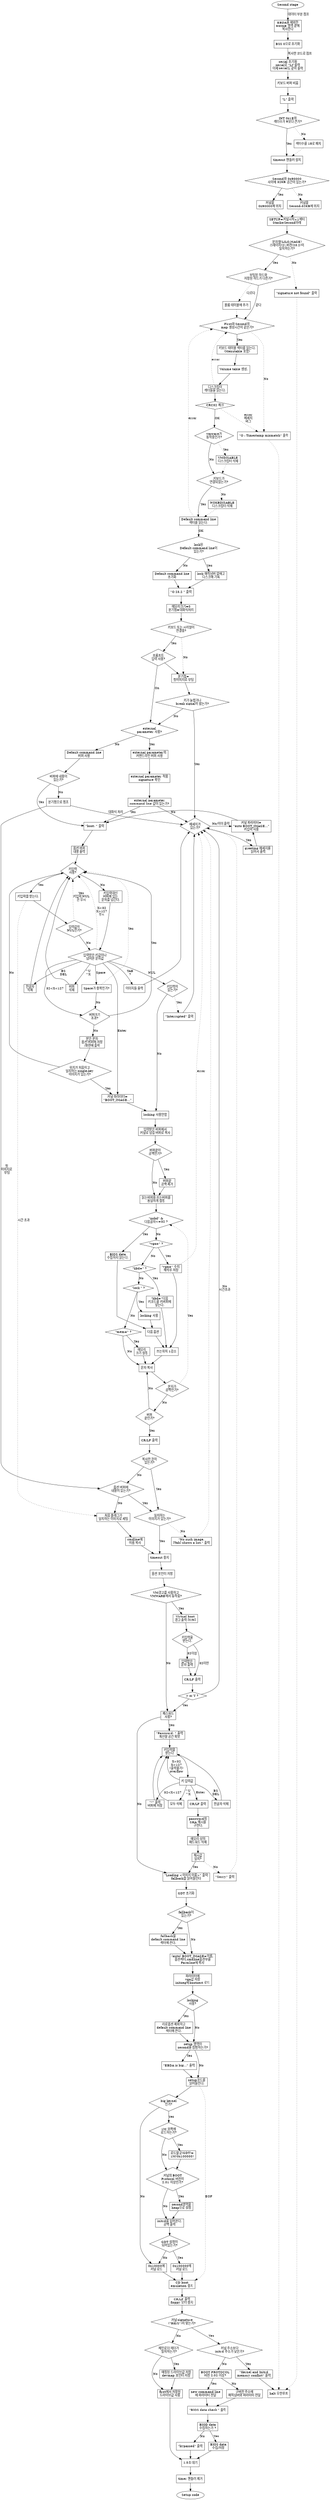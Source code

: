 digraph second {
size="30,40";
_main [shape=ellipse,label="Second stage"];
node [shape=box];
_main->start [label="데이터 부분 점프"];
start [label="EBDA를 제외한\n640KB 영역 끝에\n복사한다"];
start->init_bss;
init_bss [label="BSS 0으로 초기화"];
init_bss->continue [label="복사한 코드로 점프"];
continue [label="serial 초기화\nserial로 \"LI\"출력\n이제 serial도 같이 출력"];
continue->drkbd
drkbd [label="키보드 버퍼 비움"]; // 32회
drkbd->comcom;
comcom [label="\"L\" 출력"];
comcom->int_1e;
int_1e [label="INT 0x1E의\n섹터수가 9보다 큰가?",shape=diamond];
int_1e->dskok [label="Yes"];
int_1e->patch_1e [label="No",style=dotted];
patch_1e [label="섹터수를 18로 패치"];
patch_1e->dskok [style=dotted];
dskok [label="timeout 핸들러 설치"];
dskok->restrt;
restrt [label="Second와 0x90000\n사이에 32KB 공간이 있는가?",shape=diamond]
restrt->initseg_9000 [label="Yes"];
restrt->initseg_8xxx [label="No",style=dotted];
initseg_9000 [label="커널을\n0x90000에 위치"];
initseg_8xxx [label="커널을\nSecond-32KB에 위치"];
initseg_9000->restrt1;
initseg_8xxx->restrt1 [style=dotted];
restrt1 [label="SETUP=커널시작+1섹터\nStack=Second아래"];
restrt1->restrt_ver;
restrt_ver [label="문자열(LILO,MAGE)\n스테이지(2),버전(23.2)이\n일치하는가?",shape=diamond];
restrt_ver->crshbrn [label="No",style=dotted];
restrt_ver->crsh_ok [label="Yes"];
crshbrn [label="\"signature not found\" 출력"];
crshbrn->zzz [style=dotted];
zzz [label="halt 무한루프"];
crsh_ok [label="부팅된 하드와\n저장된 하드가 다른가?",shape=diamond];
crsh_ok->ldsc [label="같다"]
crsh_ok->devmap_ax [label="다르다",style=dotted]
devmap_ax [label="볼륨 테이블에 추가"];
devmap_ax->ldsc [style=dotted];
ldsc [label="First와 Second의\n map 생성시간이 같은가?",shape=diamond]
ldsc->call_kt_read [label="Yes"];
ldsc->timeerr [label="No",style=dotted];
timeerr [label="\"O - Timestamp mismatch\" 출력"];
timeerr->zzz [style=dotted];
call_kt_read [label="키보드 테이블 섹터를 읽는다.\n(Menutable 포함)"];
call_kt_read->call_build_vol_tab;
call_build_vol_tab [label="Volume table 생성."];
call_build_vol_tab->descr_more;
descr_more [label="디스크립터\n섹터들을 읽는다."];
descr_more->ldsc [label="error",style=dotted];
descr_more->descr_crc;
descr_crc [label="CRC32 체크",shape=diamond];
descr_crc->timeerr [label="error\n메세지\n버그",style=dotted];
descr_crc->nochkerr [label="OK"];
nochkerr [shape=diamond,label="vmware가\n동작중인가?"] 
nochkerr->virtual_done [label="No"];
nochkerr->vir_loop [label="Yes",style=dotted];
vir_loop [label="VMDISABLE\n디스크립터 삭제"];
vir_loop->virtual_done [style=dotted];
virtual_done [label="키보드가\n연결되었는가?",shape=diamond];
//virtual_done->kbd_done [label="Yes"];
virtual_done->ldfl [label="Yes"];
virtual_done->kbd_loop [label="No",style=dotted];
kbd_loop [label="NOKBDISABLE\n디스크립터 삭제"];
kbd_loop->ldfl [style=dotted];
//kbd_loop->kbd_done [style=dotted];
//kbd_done [label="OR(menutable플래그,First플래그)"];
//kbd_done->ldfl
ldfl [label="Default command line\n섹터를 읽는다."];
ldfl->ldsc [label="error",style=dotted];
ldfl->dc_magic [label="OK"];
dc_magic [label="lock된\nDefault command line이\n있는가?",shape=diamond];
dc_magic->bdcmag [label="No"];
dc_magic->call_cmd_write [label="Yes"];
call_cmd_write [label="lock 매직넘버 없애고\n디스크에 기록"];
call_cmd_write->dokay;
bdcmag [label="Default command line\n초기화"];
bdcmag->dokay;
dokay [label="\"O 23.2 \" 출력"];
dokay->reset_hma;
reset_hma  [label="메모리크기=0\n분기점=대화식처리"];
reset_hma->call_kbtest;
call_kbtest [label="키보드 또는 시리얼이\n연결중?",shape=diamond];
call_kbtest->kbd_present [label="Yes"];
call_kbtest->skip_prompt [label="No",style=dotted];
kbd_present [label="프롬프트\n입력 사용?",shape=diamond];
kbd_present->skip_prompt;
kbd_present->extp [label="On"];
skip_prompt [label="분기점=\n첫이미지로 부팅"];
skip_prompt->call_waitsh;
call_waitsh [label="키가 눌렸거나\nbreak signal이 왔는가?",shape=diamond];
call_waitsh->iloop [label="Yes"];
call_waitsh->extp [label="No"];
extp [label="external\nparameter 사용?",shape=diamond];
extp->noex [label="No"];
extp->extp_cl [label="Yes"];
extp_cl->yes_extp;
extp_cl [label="external parameter의\n커맨드라인 버퍼 사용"];
{rank=same;extp_cl noex};
yes_extp [label="external parameter 적용\nsignature 확인"];
yes_extp->empty_extp_cl;
empty_extp_cl [label="external parameter\ncommand line 값이 있는가?"];
empty_extp_cl->iloop [label="No"];
empty_extp_cl->niloop [label="Yes"];
noex [label="Default command line\n버퍼 사용"];
noex->noex_cmp;
noex_cmp [label="버퍼에 내용이\n있는가?",shape=diamond];
noex_cmp->niloop [label="Yes"];
noex_cmp->jmp_ax [label="No"];
jmp_ax [label="분기점으로 점프"];
jmp_ax->iloop [label="대화식 처리"];
jmp_ax->bfirst [label="첫\n이미지로\n 부팅"];
iloop [label="메세지가\n있는가?",shape=diamond];
iloop->greeting [label="Yes"];
iloop->nomsg [label="No/이미 출력"];
greeting [label="greeting 메세지를\n 읽어서 출력"];
greeting->nomsg;
nomsg [label="커널 파라미터=\n\"auto BOOT_IMAGE...\"\n키입력 사용"];
nomsg->niloop;
{rank=same;niloop iloop nomsg};
niloop [label="\"boot: \" 출력"];
niloop->clend;
clend [label="옵션 버퍼\n내용 출력"];
clend->input;
//clend->cledne;
//cledne [label="\"BOOT_IMAGE\"에 \" \" 추가"];
//cledne->input;
input [label="키입력\n사용?",shape=diamond];
{rank=same;kbinp fetch_si}
input->kbinp [label="Yes"];
input->fetch_si [label="No"];
fetch_si [label="키입력대신\n버퍼에 있는\n 문자를 넘긴다."]; // si++
fetch_si->gotinp;
kbinp [label="키입력을 받는다."];
kbinp->brfrst [label="시간 초과",style=dotted];
kbinp->noNull;
noNull [label="입력값이\nNUL인가?",shape=diamond];
noNull->gotinp [label="No"];
noNull->input [label="Yes\n키입력 NUL\n은 무시",style=dotted];
gotinp [label="입력받은 키값이나\n넘어온 문자값",shape=diamond];
gotinp->tolist [label="TAB\n?"];
gotinp->nul [label="NUL"]; // end of process
gotinp->todelch [label="BS\nDEL"]; // BS
gotinp->input [label="X<32\nX>127\n무시",style=dotted]; // <32 >127
gotinp->todell [label="^U\n^X"]; // erase the line
gotinp->noblnk [label="32<X<127\n"];
gotinp->dup_blnk [label="Space"];
gotinp->cr [label="Enter"];
tolist [label="이미지들 출력"];
tolist->iloop;
nul [label="키입력이\n있는가?",shape=diamond];
nul->crnul [label="No"]
nul->msg_int [label="Yes",style=dotted]
msg_int [label="\"Interrupted\" 출력"];
msg_int->iloop;
todelch [label="한글자\n삭제"];
todelch->input;
todell [label="버퍼\n삭제"];
todell->input;
dup_blnk [label="Space가 중복인가?"];
dup_blnk->input [label="Yes",style=dotted];
dup_blnk->noblnk [label="No"]
noblnk [label="버퍼크기\n초과?",shape=diamond];
noblnk->input [label="Yes"];
noblnk->savechar [label="No"];
savechar [label="받은 문자\n옵션 버퍼에 저장\n/화면에 출력"];
savechar->sklp;
sklp [label="위치가 처음이고\n일치하는 single-key\n이미지가 있는가?",shape=diamond];
sklp->input [label="No"];
sklp->cr [label="Yes"];
cr [label="커널 파라미터=\n\"BOOT_IMAGE...\""];
cr->crnul;
crnul [label="locking 사용안함"];
crnul->cpsav;
cpsav [label="입력받은 버퍼에서\n커널로 넘길 버퍼로 복사"];
cpsav->empty_inp;
empty_inp [label="버퍼끝이\n공백인가?",shape=diamond];
empty_inp->notrspc [label="No"];
empty_inp->rm_empty [label="Yes"];
rm_empty [label="버퍼끝\n공백 제거"];
rm_empty->notrspc
notrspc [label="읽는버퍼와 쓰는버퍼를\n동일하게 설정"];
notrspc->chkvga;
chkvga [label="\"nobd\" &\n다음글자<=32 ?",shape=diamond];
chkvga->vsktv [label="No"];
chkvga->do_nobd [label="Yes"];
do_nobd [label="BIOS data\n수집하지 않는다."];
do_nobd->vskwd;
vsktv [label="\"vga=\" ?",shape=diamond];
vsktv->call_setvga [label="Yes"];
vsktv->vsktk [label="No"];
call_setvga [label="\"vga=\" 수치\n 해석후 저장"]; // vgaovr
call_setvga->iloop [label="error",style=dotted];
call_setvga->vskdb;
vsktk [label="\"kbd=\" ?",shape=diamond];
vsktk->vsktl [label="No"];
vsktk->call_putkbd [label="Yes"];
call_putkbd [label="\"kbd=\"다음\n키코드를 키버퍼에\n넣는다."];
call_putkbd->vskdb;
vsktl [label="\"lock \" ?",shape=diamond];
vsktl->vsktm [label="No"];
vsktl->vsktl_lock [label="Yes"];
vsktl_lock [label="locking 사용"];
vsktl_lock->vskwd;
vskwd [label="다음 옵션"];
vskwd->vskdb;
vskdb [label="쓰는위치 1감소"];
vskdb->vsknb;
vsktm [label="\"mem=\" ?",shape=diamond];
vsktm->vsknb [label="No"];
vsktm->vsktm_getmem [label="Yes"];
vsktm_getmem [label="메모리\n크기 설정"];
vsktm_getmem->vsknb;
vsknb [label="문자 복사"];
vsknb->vsknb_sp;
vsknb_sp [label="문자가\n공백인가?",shape=diamond];
vsknb_sp->chkvga [label="Yes",style=dotted];
vsknb_sp->vsknb_nul [label="No"];
vsknb_nul [label="버퍼\n끝인가?",shape=diamond];
vsknb_nul->vsknb [label="No"];
vsknb_nul->vsknb_crlf [label="Yes"];
vsknb_crlf [label="CR/LF 출력"];
vsknb_crlf->emptyl;
emptyl [label="복사한 것이\n있는가?",shape=diamond];
emptyl->bfirst [label="No"];
emptyl->bcmd [label="Yes"];
bcmd [label="일치하는\n이미지가 있는가?",shape=diamond];
bcmd->boot [label="Yes"];
bcmd->bcmd_msg [label="No",style=dotted];
bcmd_msg [label="\"No such image.\n[Tab] shows a list.\" 출력"];
bcmd_msg->iloop [style=dotted];
bfirst [label="옵션 버퍼에\n내용이 있는가?",shape=diamond];
bfirst->bcmd [label="Yes"];
bfirst->brfrst [label="No"];
brfrst [label="처음 플래그가\n일치하는 이미지로 세팅"];
brfrst->bfcpl;
bfcpl [label="cmdline에\n이름 복사"];
bfcpl->boot;
boot [label="timeout 중지"];
boot->locopt;
locopt [label="옵션 포인터 저장"];
locopt->optfnd;
optfnd [label="VM경고를 사용하고\nVMWARE에서 동작중?",shape=diamond];
optfnd->boot9 [label="No"];
optfnd->optfnd_vmwarn [label="Yes"];
optfnd_vmwarn [label="Virtual boot\n경고 출력 [Y/N]"];
optfnd_vmwarn->optfnd_getkey 
optfnd_getkey [label="키입력을\n받는다.",shape=diamond];
optfnd_getkey->optfnd_crlf [label="32미만"];
optfnd_getkey->optfnd_disp [label="32이상"];
optfnd_disp [label="입력받은\n문자 출력"];
optfnd_disp->optfnd_crlf;
optfnd_crlf [label="CR/LF 출력"];
optfnd_crlf->boot3;
boot3 [label="y or Y ?",shape=diamond];
boot3->boot9 [label="Yes"];
boot3->iloop [label="No\n시간초과"];
boot9 [label="패스워드\n사용?"];
boot9->doboot [label="No"];
boot9->dopw [label="Yes"];
dopw [label="\"Password: \" 출력\n계산할 공간 확보"];
dopw->pwloop;
pwloop [label="키입력을\n받는다"];
pwloop->pwinp;
pwinp [label="키 입력값"];
pwinp->pwcr [label="Enter"];
pwinp->pwdell [label="^U\n^X"];
pwinp->pwdelch [label="BS\nDEL"];
pwinp->pwloop [label="X<32\nX>127\n(출력불가)\noverflow"];
pwinp->pwdisp [label="32<X<127"];
pwdisp [label="\"*\" 출력\n버퍼에 저장"];
pwdisp->pwloop;
pwdelch [label="한글자 삭제"];
pwdelch->pwloop;
pwdell [label="모두 삭제"];
pwdell->pwloop;
pwcr [label="CR/LF 출력"];
pwcr->pwtime;
pwtime [label="password의\nSHA 해시를\n 구한다."];
pwtime->pwcleanup;
pwcleanup [label="메모리 상의\n패드워드 삭제"];
pwcleanup->pwchk;
pwchk [label="해시값\n일치?"];
pwchk->pwfail [label="No",style=dotted];
pwchk->doboot [label="Yes"];
pwfail [label="\"Sorry.\" 출력"];
pwfail->iloop [style=dotted];
doboot [label="\"Loading <이미지 이름>\" 출력\nfallback을 읽어들인다"];
doboot->doboot_gdt;
doboot_gdt [label="GDT 초기화"];
doboot_gdt-> dclok
dclok [label="fallback이\n있는가?",shape=diamond];
dclok->dclok_write [label="Yes"];
dclok->nofbck [label="No"];
dclok_write [label="fallback을\ndefault command line\n섹터에 쓴다."];
dclok_write->nofbck;
nofbck [label="(auto) BOOT_IMAGE=이름,\n옵션섹터,cmdline옵션부를\nParmline에 복사"];
nofbck->cpdone;
cpdone [label="파라미터에\nvga값 저장\ninitseg에 bootsect 로드"];
cpdone->novga 
novga [label="locking\n사용?",shape=diamond];
novga->lockit [label="Yes"];
novga->lsetup [label="No"];
lockit [label="리로옵션 제외하고\ndefault command line\n섹터에 쓴다."];
lockit->lsetup;
lsetup [label="setup 영역이\nsecond를 침범하는가?"];
lsetup->lsetup_msg [label="Yes"];
lsetup->enough_mem [label="No"];
lsetup_msg [label="\"EBDA is big...\" 출력"];
lsetup_msg->enough_mem;
enough_mem [label="setup코드를\n읽어들인다."];
enough_mem->launch [label="EOF",style=dotted];
enough_mem->lsloop;
lsloop [label="big kernel\n인가?",shape=diamond];
lsloop->loadlow [label="No"];
lsloop->ls_loadhi [label="Yes"];
ls_loadhi [label="1M 위쪽에\n로드하는가?",shape=diamond];
ls_loadhi->ls_gdt [label="Yes"];
ls_loadhi->nohigh [label="No"];
ls_gdt [label="로드할곳(GDT)=\n1M(0x100000)"];
ls_gdt->nohigh;
nohigh [label="커널의 BOOT\nProtocol 버전이\n2.01 이상인가?",shape=diamond];
nohigh->yes_heap [label="Yes"];
nohigh->noheap [label="No"];
yes_heap [label="second영역을\nheap으로 설정"];
yes_heap->noheap;
noheap [label="initrd를 읽어온다.\n공백 출력"];
noheap->chklow 
chklow [label="GDT 설정이\n되어있는가?",shape=diamond];
chklow->loadlow [label="No"];
chklow->loadhigh [label="Yes"];
loadhigh [label="0x100000에\n커널 로드"];
loadhigh->launch;
loadlow [label="0x10000에\n커널 로드"];
loadlow->launch;
launch [label="CD boot\nemulation 중지"];
launch->not_el_torito;
not_el_torito [label="CR/LF 출력\nfloppy 모터 중지"];
not_el_torito->IsHdrS;
IsHdrS [label="커널 signature\n(\"HdrS\")이 맞는가?",shape=diamond];
IsHdrS->mbchain [label="No"];
IsHdrS->chkver [label="Yes"];
mbchain [label="체인로더 헤더가\n 일치하는가?",shape=diamond];
mbchain->not_chain [label="No"];
mbchain->mbmap [label="Yes"];
mbmap [label="매핑된 드라이브값 저장\ndevmap 포인터 저장"];
mbmap->not_chain;
not_chain [label="first에서 저장된\n드라이브값 사용"];
not_chain->start_setup2;
chkver [label="커널 주소보다\ninitrd 주소가 낮은가?",shape=diamond];
chkver->msg_confl [label="Yes"];
chkver->no_overwrite [label="No"];
msg_confl [label="\"Kernel and Initrd\nmemory conflict\" 출력"];
msg_confl->zzz;
no_overwrite [label="BOOT PROTOCOL\n버전 2.02 이상?"];
no_overwrite->above_202 [label="Yes"];
no_overwrite->protocol201 [label="No"];
above_202 [label="new command line\n에 파라미터 전달"];
above_202->start_setup;
protocol201 [label="구버전 주소에\n매직넘버와 파라미터 전달"];
protocol201->start_setup;
start_setup [label="\"BIOS data check \" 출력"];
start_setup->start_chknobd;
start_chknobd [label="BIOD data\n수집하는가 ?"];
start_chknobd->msg_by [label="No"];
start_chknobd->start_setup3 [label="Yes"];
msg_by [label="\"bypassed\" 출력"];
msg_by->start_setup2;
start_setup3 [label="BIOS data\n수집/저장"];
start_setup3->start_setup2;
start_setup2 [label="1.5초 대기"];
start_setup2->call_remto;
call_remto [label="timer 핸들러 제거"];
call_remto->jmp_setup;
jmp_setup [label="Setup code",shape=ellipse];


}
